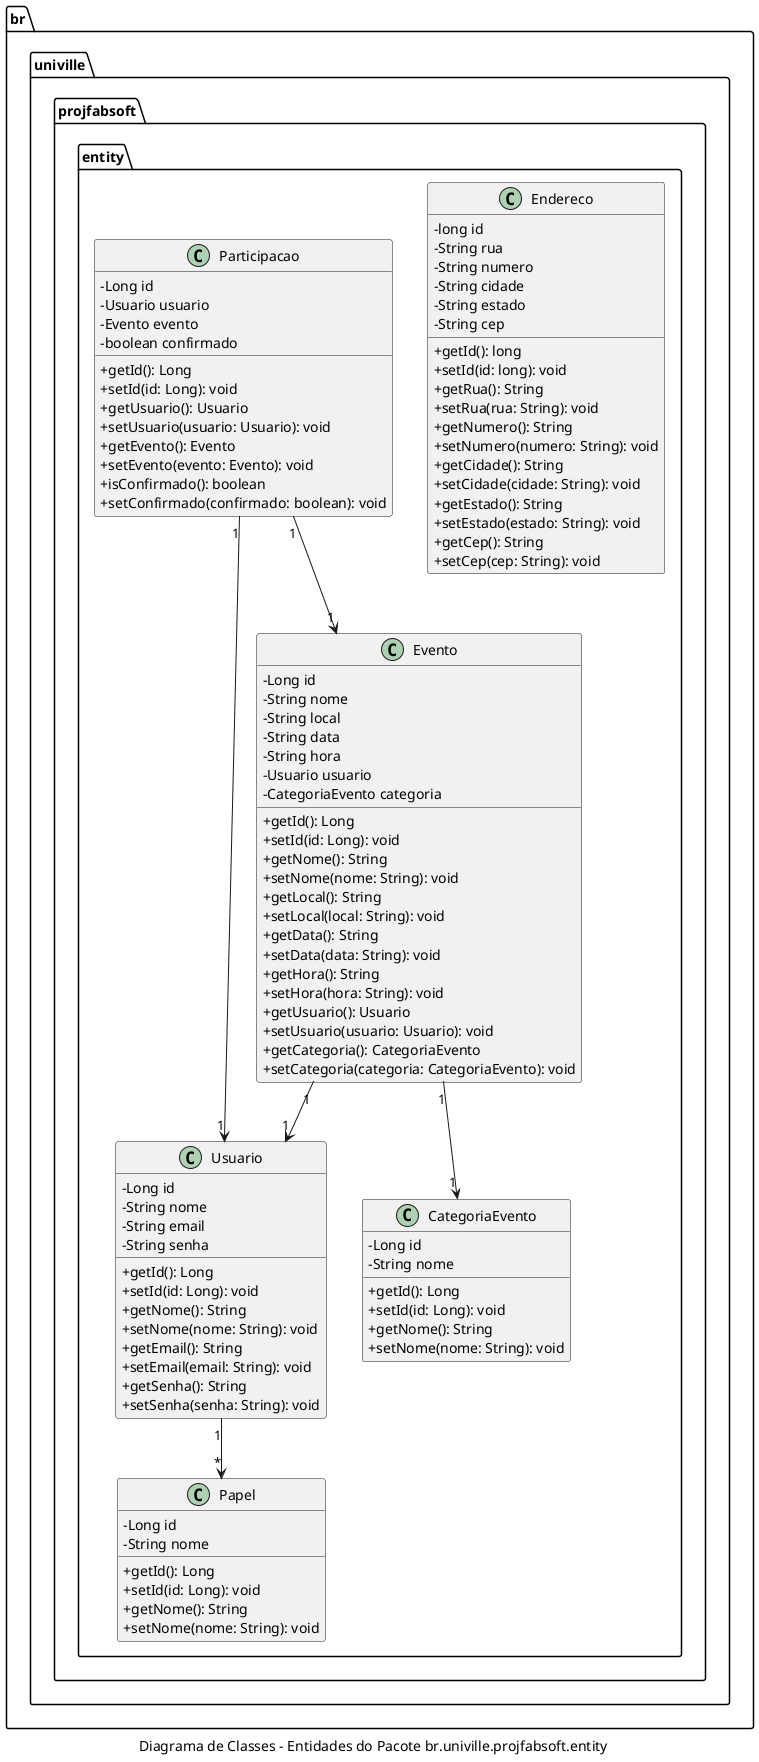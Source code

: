@startuml
skinparam classAttributeIconSize 0
caption Diagrama de Classes - Entidades do Pacote br.univille.projfabsoft.entity

package br.univille.projfabsoft.entity {
    class Endereco {
        - long id
        - String rua
        - String numero
        - String cidade
        - String estado
        - String cep

        + getId(): long
        + setId(id: long): void
        + getRua(): String
        + setRua(rua: String): void
        + getNumero(): String
        + setNumero(numero: String): void
        + getCidade(): String
        + setCidade(cidade: String): void
        + getEstado(): String
        + setEstado(estado: String): void
        + getCep(): String
        + setCep(cep: String): void
    }

    class Usuario {
        - Long id
        - String nome
        - String email
        - String senha

        + getId(): Long
        + setId(id: Long): void
        + getNome(): String
        + setNome(nome: String): void
        + getEmail(): String
        + setEmail(email: String): void
        + getSenha(): String
        + setSenha(senha: String): void
    }

    class Evento {
        - Long id
        - String nome
        - String local
        - String data
        - String hora
        - Usuario usuario
        - CategoriaEvento categoria

        + getId(): Long
        + setId(id: Long): void
        + getNome(): String
        + setNome(nome: String): void
        + getLocal(): String
        + setLocal(local: String): void
        + getData(): String
        + setData(data: String): void
        + getHora(): String
        + setHora(hora: String): void
        + getUsuario(): Usuario
        + setUsuario(usuario: Usuario): void
        + getCategoria(): CategoriaEvento
        + setCategoria(categoria: CategoriaEvento): void
    }

    class CategoriaEvento {
        - Long id
        - String nome

        + getId(): Long
        + setId(id: Long): void
        + getNome(): String
        + setNome(nome: String): void
    }

    class Papel {
        - Long id
        - String nome

        + getId(): Long
        + setId(id: Long): void
        + getNome(): String
        + setNome(nome: String): void
    }

    class Participacao {
        - Long id
        - Usuario usuario
        - Evento evento
        - boolean confirmado

        + getId(): Long
        + setId(id: Long): void
        + getUsuario(): Usuario
        + setUsuario(usuario: Usuario): void
        + getEvento(): Evento
        + setEvento(evento: Evento): void
        + isConfirmado(): boolean
        + setConfirmado(confirmado: boolean): void
    }

    Usuario "1" --> "*" Papel
    Evento "1" --> "1" Usuario
    Evento "1" --> "1" CategoriaEvento
    Participacao "1" --> "1" Usuario
    Participacao "1" --> "1" Evento
}
@enduml